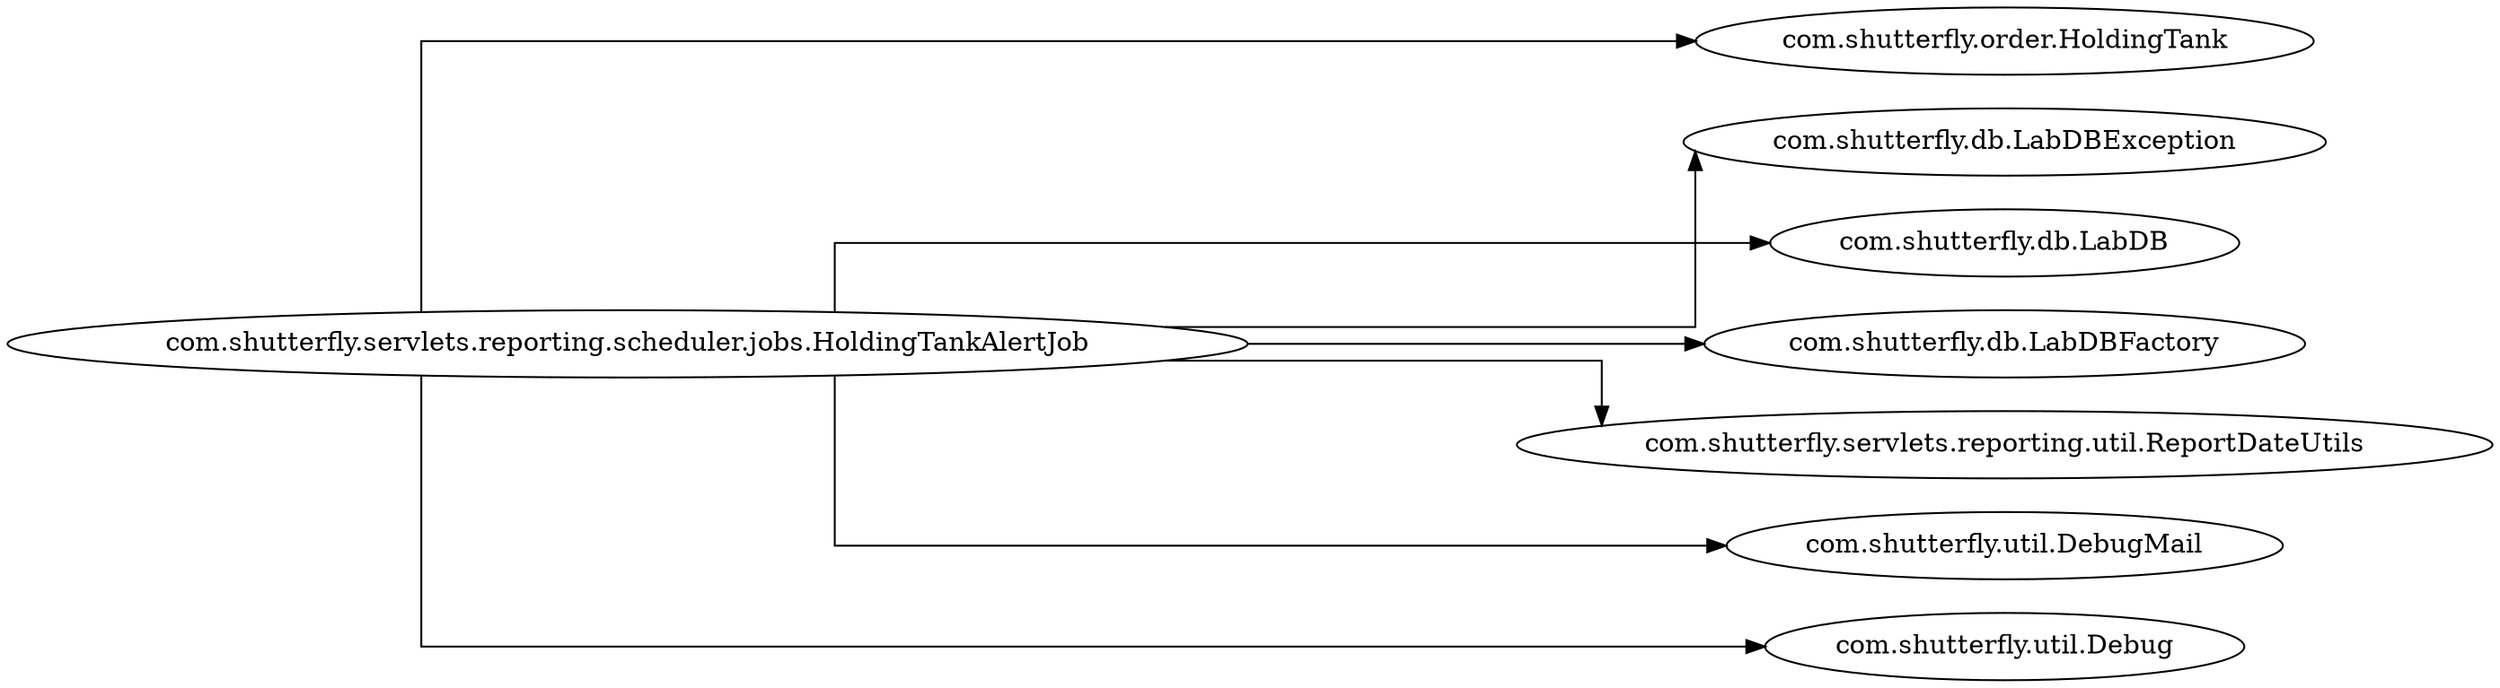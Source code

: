 digraph dependencyGraph {
 concentrate=true;
 rankdir="LR"; 
ranksep="2.0";
"com.shutterfly.servlets.reporting.scheduler.jobs.HoldingTankAlertJob"; 
"com.shutterfly.servlets.reporting.scheduler.jobs.HoldingTankAlertJob"->"com.shutterfly.order.HoldingTank";
"com.shutterfly.servlets.reporting.scheduler.jobs.HoldingTankAlertJob"->"com.shutterfly.db.LabDBException";
"com.shutterfly.servlets.reporting.scheduler.jobs.HoldingTankAlertJob"->"com.shutterfly.db.LabDB";
"com.shutterfly.servlets.reporting.scheduler.jobs.HoldingTankAlertJob"->"com.shutterfly.db.LabDBFactory";
"com.shutterfly.servlets.reporting.scheduler.jobs.HoldingTankAlertJob"->"com.shutterfly.servlets.reporting.util.ReportDateUtils";
"com.shutterfly.servlets.reporting.scheduler.jobs.HoldingTankAlertJob"->"com.shutterfly.util.DebugMail";
"com.shutterfly.servlets.reporting.scheduler.jobs.HoldingTankAlertJob"->"com.shutterfly.util.Debug";
splines="ortho";
}